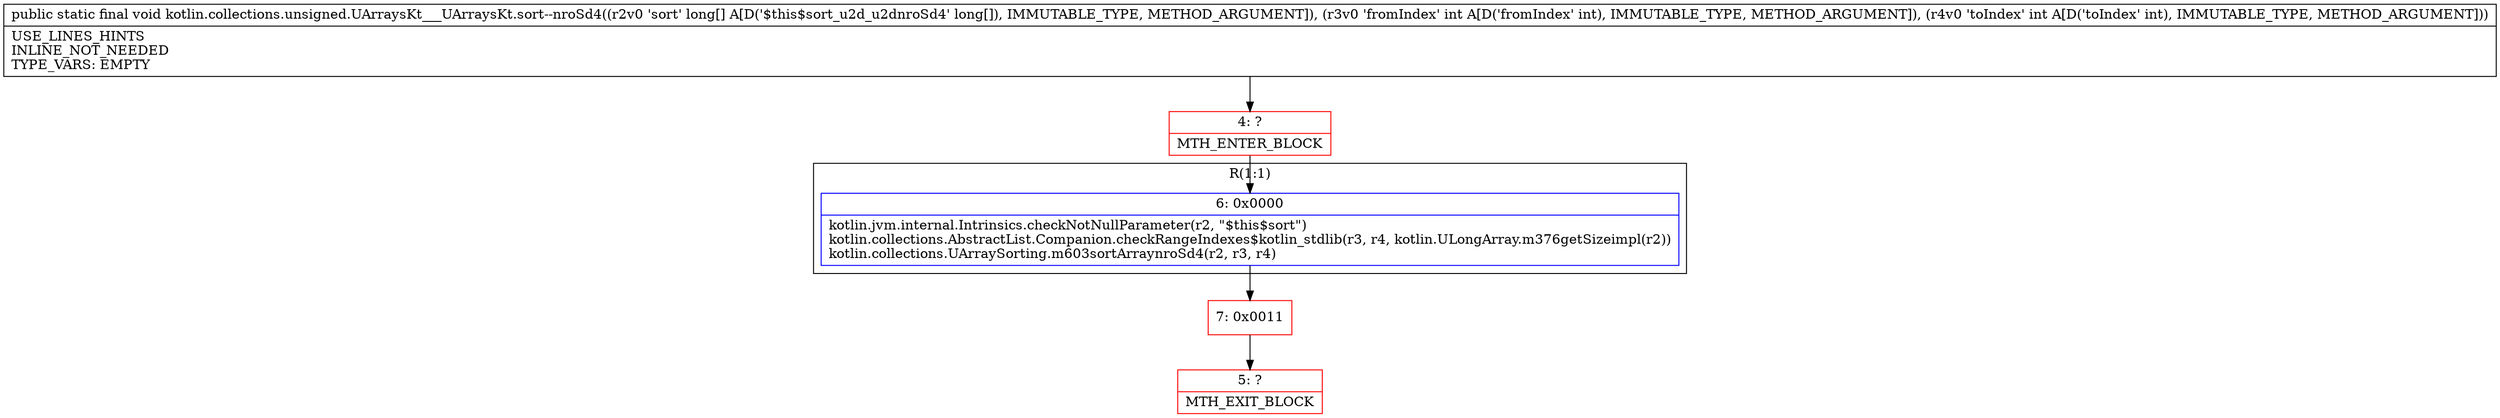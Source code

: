 digraph "CFG forkotlin.collections.unsigned.UArraysKt___UArraysKt.sort\-\-nroSd4([JII)V" {
subgraph cluster_Region_1388640085 {
label = "R(1:1)";
node [shape=record,color=blue];
Node_6 [shape=record,label="{6\:\ 0x0000|kotlin.jvm.internal.Intrinsics.checkNotNullParameter(r2, \"$this$sort\")\lkotlin.collections.AbstractList.Companion.checkRangeIndexes$kotlin_stdlib(r3, r4, kotlin.ULongArray.m376getSizeimpl(r2))\lkotlin.collections.UArraySorting.m603sortArraynroSd4(r2, r3, r4)\l}"];
}
Node_4 [shape=record,color=red,label="{4\:\ ?|MTH_ENTER_BLOCK\l}"];
Node_7 [shape=record,color=red,label="{7\:\ 0x0011}"];
Node_5 [shape=record,color=red,label="{5\:\ ?|MTH_EXIT_BLOCK\l}"];
MethodNode[shape=record,label="{public static final void kotlin.collections.unsigned.UArraysKt___UArraysKt.sort\-\-nroSd4((r2v0 'sort' long[] A[D('$this$sort_u2d_u2dnroSd4' long[]), IMMUTABLE_TYPE, METHOD_ARGUMENT]), (r3v0 'fromIndex' int A[D('fromIndex' int), IMMUTABLE_TYPE, METHOD_ARGUMENT]), (r4v0 'toIndex' int A[D('toIndex' int), IMMUTABLE_TYPE, METHOD_ARGUMENT]))  | USE_LINES_HINTS\lINLINE_NOT_NEEDED\lTYPE_VARS: EMPTY\l}"];
MethodNode -> Node_4;Node_6 -> Node_7;
Node_4 -> Node_6;
Node_7 -> Node_5;
}

